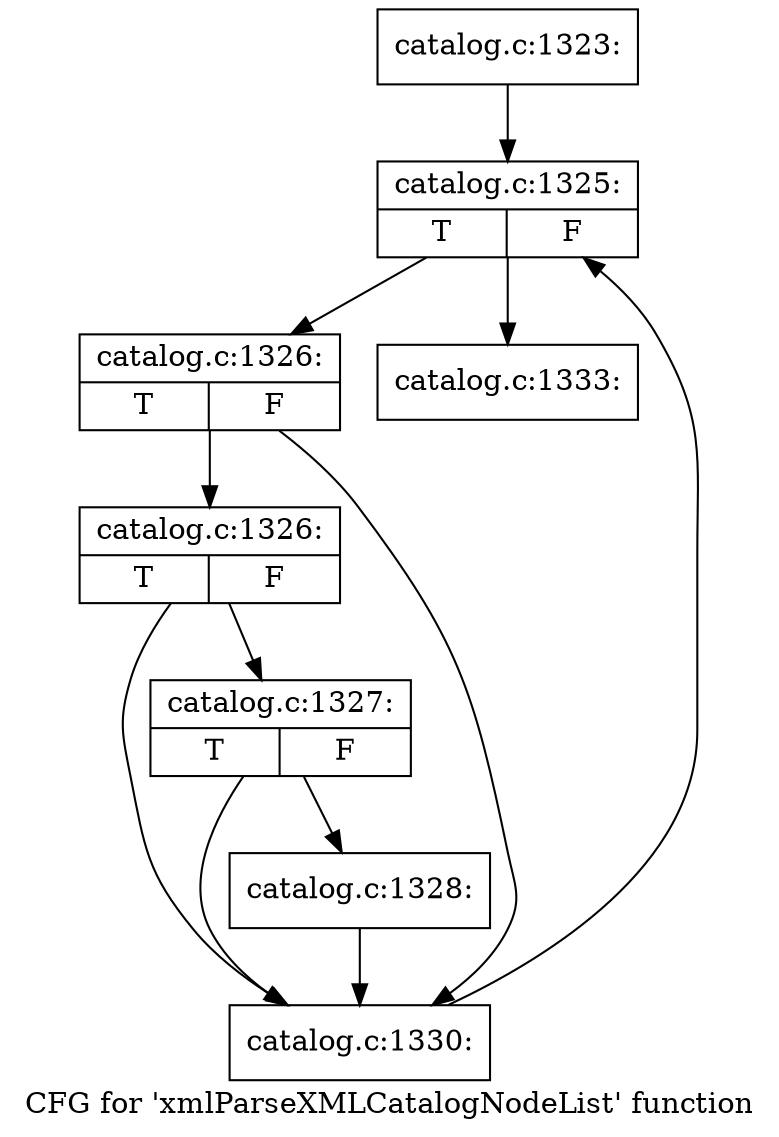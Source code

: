 digraph "CFG for 'xmlParseXMLCatalogNodeList' function" {
	label="CFG for 'xmlParseXMLCatalogNodeList' function";

	Node0x5650cc9026e0 [shape=record,label="{catalog.c:1323:}"];
	Node0x5650cc9026e0 -> Node0x5650cc903650;
	Node0x5650cc903650 [shape=record,label="{catalog.c:1325:|{<s0>T|<s1>F}}"];
	Node0x5650cc903650 -> Node0x5650cc903a50;
	Node0x5650cc903650 -> Node0x5650cc903870;
	Node0x5650cc903a50 [shape=record,label="{catalog.c:1326:|{<s0>T|<s1>F}}"];
	Node0x5650cc903a50 -> Node0x5650cc903d20;
	Node0x5650cc903a50 -> Node0x5650cc903c50;
	Node0x5650cc903d20 [shape=record,label="{catalog.c:1326:|{<s0>T|<s1>F}}"];
	Node0x5650cc903d20 -> Node0x5650cc903ca0;
	Node0x5650cc903d20 -> Node0x5650cc903c50;
	Node0x5650cc903ca0 [shape=record,label="{catalog.c:1327:|{<s0>T|<s1>F}}"];
	Node0x5650cc903ca0 -> Node0x5650cc903c00;
	Node0x5650cc903ca0 -> Node0x5650cc903c50;
	Node0x5650cc903c00 [shape=record,label="{catalog.c:1328:}"];
	Node0x5650cc903c00 -> Node0x5650cc903c50;
	Node0x5650cc903c50 [shape=record,label="{catalog.c:1330:}"];
	Node0x5650cc903c50 -> Node0x5650cc903650;
	Node0x5650cc903870 [shape=record,label="{catalog.c:1333:}"];
}
